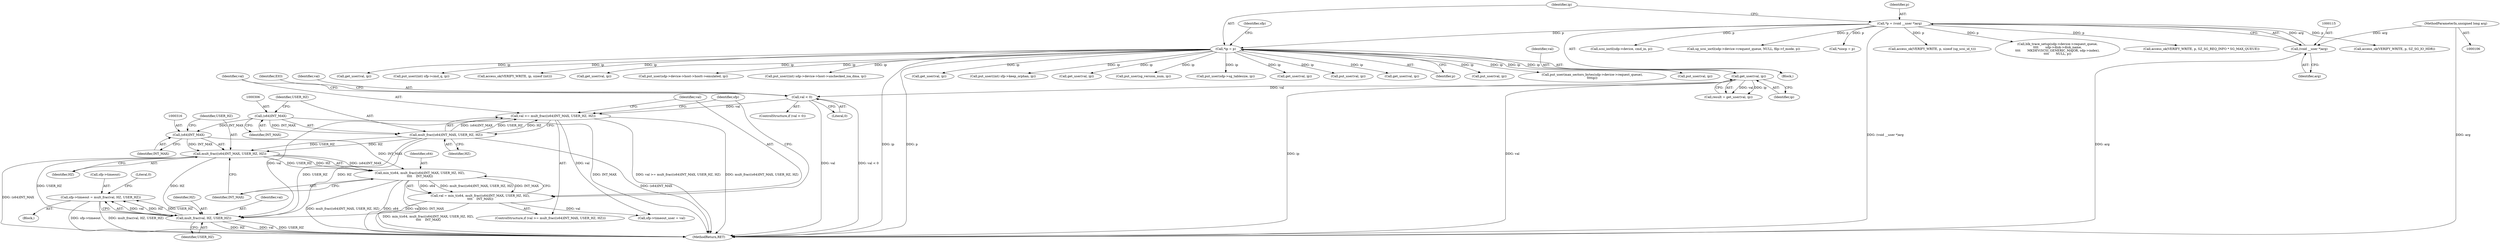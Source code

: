 digraph "0_linux_3e0097499839e0fe3af380410eababe5a47c4cf9_0@pointer" {
"1000326" [label="(Call,sfp->timeout = mult_frac(val, HZ, USER_HZ))"];
"1000330" [label="(Call,mult_frac(val, HZ, USER_HZ))"];
"1000302" [label="(Call,val >= mult_frac((s64)INT_MAX, USER_HZ, HZ))"];
"1000295" [label="(Call,val < 0)"];
"1000287" [label="(Call,get_user(val, ip))"];
"1000118" [label="(Call,*ip = p)"];
"1000112" [label="(Call,*p = (void __user *)arg)"];
"1000114" [label="(Call,(void __user *)arg)"];
"1000109" [label="(MethodParameterIn,unsigned long arg)"];
"1000304" [label="(Call,mult_frac((s64)INT_MAX, USER_HZ, HZ))"];
"1000305" [label="(Call,(s64)INT_MAX)"];
"1000310" [label="(Call,val = min_t(s64, mult_frac((s64)INT_MAX, USER_HZ, HZ),\n\t\t\t\t    INT_MAX))"];
"1000312" [label="(Call,min_t(s64, mult_frac((s64)INT_MAX, USER_HZ, HZ),\n\t\t\t\t    INT_MAX))"];
"1000314" [label="(Call,mult_frac((s64)INT_MAX, USER_HZ, HZ))"];
"1000315" [label="(Call,(s64)INT_MAX)"];
"1000285" [label="(Call,result = get_user(val, ip))"];
"1000304" [label="(Call,mult_frac((s64)INT_MAX, USER_HZ, HZ))"];
"1000110" [label="(Block,)"];
"1000929" [label="(Call,sg_scsi_ioctl(sdp->device->request_queue, NULL, filp->f_mode, p))"];
"1000113" [label="(Identifier,p)"];
"1000311" [label="(Identifier,val)"];
"1000330" [label="(Call,mult_frac(val, HZ, USER_HZ))"];
"1000332" [label="(Identifier,HZ)"];
"1000288" [label="(Identifier,val)"];
"1000333" [label="(Identifier,USER_HZ)"];
"1000112" [label="(Call,*p = (void __user *)arg)"];
"1000307" [label="(Identifier,INT_MAX)"];
"1000492" [label="(Call,get_user(val, ip))"];
"1000320" [label="(Identifier,INT_MAX)"];
"1000305" [label="(Call,(s64)INT_MAX)"];
"1000750" [label="(Call,put_user((int) sfp->keep_orphan, ip))"];
"1000119" [label="(Identifier,ip)"];
"1000116" [label="(Identifier,arg)"];
"1000943" [label="(Call,get_user(val, ip))"];
"1000331" [label="(Identifier,val)"];
"1000189" [label="(Call,access_ok(VERIFY_WRITE, p, SZ_SG_IO_HDR))"];
"1000327" [label="(Call,sfp->timeout)"];
"1000294" [label="(ControlStructure,if (val < 0))"];
"1001054" [label="(Call,scsi_ioctl(sdp->device, cmd_in, p))"];
"1000326" [label="(Call,sfp->timeout = mult_frac(val, HZ, USER_HZ))"];
"1000303" [label="(Identifier,val)"];
"1000289" [label="(Identifier,ip)"];
"1000788" [label="(Call,put_user(sg_version_num, ip))"];
"1000297" [label="(Literal,0)"];
"1000602" [label="(Call,put_user(sdp->sg_tablesize, ip))"];
"1000118" [label="(Call,*ip = p)"];
"1000109" [label="(MethodParameterIn,unsigned long arg)"];
"1000760" [label="(Call,get_user(val, ip))"];
"1000315" [label="(Call,(s64)INT_MAX)"];
"1000132" [label="(Identifier,sfp)"];
"1000302" [label="(Call,val >= mult_frac((s64)INT_MAX, USER_HZ, HZ))"];
"1000318" [label="(Identifier,USER_HZ)"];
"1000699" [label="(Call,put_user(val, ip))"];
"1000734" [label="(Call,get_user(val, ip))"];
"1000120" [label="(Identifier,p)"];
"1000308" [label="(Identifier,USER_HZ)"];
"1000597" [label="(Call,put_user(val, ip))"];
"1000287" [label="(Call,get_user(val, ip))"];
"1000360" [label="(Call,access_ok(VERIFY_WRITE, p, sizeof (sg_scsi_id_t)))"];
"1000301" [label="(ControlStructure,if (val >= mult_frac((s64)INT_MAX, USER_HZ, HZ)))"];
"1000314" [label="(Call,mult_frac((s64)INT_MAX, USER_HZ, HZ))"];
"1000296" [label="(Identifier,val)"];
"1000300" [label="(Identifier,EIO)"];
"1000971" [label="(Call,blk_trace_setup(sdp->device->request_queue,\n\t\t\t\t       sdp->disk->disk_name,\n\t\t\t\t       MKDEV(SCSI_GENERIC_MAJOR, sdp->index),\n\t\t\t\t       NULL, p))"];
"1000961" [label="(Call,put_user(max_sectors_bytes(sdp->device->request_queue),\n\t\t\t\tip))"];
"1000309" [label="(Identifier,HZ)"];
"1000321" [label="(Call,sfp->timeout_user = val)"];
"1000319" [label="(Identifier,HZ)"];
"1000313" [label="(Identifier,s64)"];
"1000801" [label="(Call,put_user(val, ip))"];
"1001060" [label="(MethodReturn,RET)"];
"1000705" [label="(Call,get_user(val, ip))"];
"1000906" [label="(Call,*siocp = p)"];
"1000724" [label="(Call,put_user((int) sfp->cmd_q, ip))"];
"1000295" [label="(Call,val < 0)"];
"1000323" [label="(Identifier,sfp)"];
"1000512" [label="(Call,access_ok(VERIFY_WRITE, ip, sizeof (int)))"];
"1000335" [label="(Literal,0)"];
"1000114" [label="(Call,(void __user *)arg)"];
"1000610" [label="(Call,get_user(val, ip))"];
"1000807" [label="(Call,access_ok(VERIFY_WRITE, p, SZ_SG_REQ_INFO * SG_MAX_QUEUE))"];
"1000167" [label="(Block,)"];
"1000877" [label="(Call,put_user(sdp->device->host->hostt->emulated, ip))"];
"1000312" [label="(Call,min_t(s64, mult_frac((s64)INT_MAX, USER_HZ, HZ),\n\t\t\t\t    INT_MAX))"];
"1000310" [label="(Call,val = min_t(s64, mult_frac((s64)INT_MAX, USER_HZ, HZ),\n\t\t\t\t    INT_MAX))"];
"1000317" [label="(Identifier,INT_MAX)"];
"1000346" [label="(Call,put_user((int) sdp->device->host->unchecked_isa_dma, ip))"];
"1000326" -> "1000167"  [label="AST: "];
"1000326" -> "1000330"  [label="CFG: "];
"1000327" -> "1000326"  [label="AST: "];
"1000330" -> "1000326"  [label="AST: "];
"1000335" -> "1000326"  [label="CFG: "];
"1000326" -> "1001060"  [label="DDG: mult_frac(val, HZ, USER_HZ)"];
"1000326" -> "1001060"  [label="DDG: sfp->timeout"];
"1000330" -> "1000326"  [label="DDG: val"];
"1000330" -> "1000326"  [label="DDG: HZ"];
"1000330" -> "1000326"  [label="DDG: USER_HZ"];
"1000330" -> "1000333"  [label="CFG: "];
"1000331" -> "1000330"  [label="AST: "];
"1000332" -> "1000330"  [label="AST: "];
"1000333" -> "1000330"  [label="AST: "];
"1000330" -> "1001060"  [label="DDG: val"];
"1000330" -> "1001060"  [label="DDG: USER_HZ"];
"1000330" -> "1001060"  [label="DDG: HZ"];
"1000302" -> "1000330"  [label="DDG: val"];
"1000310" -> "1000330"  [label="DDG: val"];
"1000304" -> "1000330"  [label="DDG: HZ"];
"1000304" -> "1000330"  [label="DDG: USER_HZ"];
"1000314" -> "1000330"  [label="DDG: HZ"];
"1000314" -> "1000330"  [label="DDG: USER_HZ"];
"1000302" -> "1000301"  [label="AST: "];
"1000302" -> "1000304"  [label="CFG: "];
"1000303" -> "1000302"  [label="AST: "];
"1000304" -> "1000302"  [label="AST: "];
"1000311" -> "1000302"  [label="CFG: "];
"1000323" -> "1000302"  [label="CFG: "];
"1000302" -> "1001060"  [label="DDG: mult_frac((s64)INT_MAX, USER_HZ, HZ)"];
"1000302" -> "1001060"  [label="DDG: val >= mult_frac((s64)INT_MAX, USER_HZ, HZ)"];
"1000295" -> "1000302"  [label="DDG: val"];
"1000304" -> "1000302"  [label="DDG: (s64)INT_MAX"];
"1000304" -> "1000302"  [label="DDG: USER_HZ"];
"1000304" -> "1000302"  [label="DDG: HZ"];
"1000302" -> "1000321"  [label="DDG: val"];
"1000295" -> "1000294"  [label="AST: "];
"1000295" -> "1000297"  [label="CFG: "];
"1000296" -> "1000295"  [label="AST: "];
"1000297" -> "1000295"  [label="AST: "];
"1000300" -> "1000295"  [label="CFG: "];
"1000303" -> "1000295"  [label="CFG: "];
"1000295" -> "1001060"  [label="DDG: val"];
"1000295" -> "1001060"  [label="DDG: val < 0"];
"1000287" -> "1000295"  [label="DDG: val"];
"1000287" -> "1000285"  [label="AST: "];
"1000287" -> "1000289"  [label="CFG: "];
"1000288" -> "1000287"  [label="AST: "];
"1000289" -> "1000287"  [label="AST: "];
"1000285" -> "1000287"  [label="CFG: "];
"1000287" -> "1001060"  [label="DDG: ip"];
"1000287" -> "1001060"  [label="DDG: val"];
"1000287" -> "1000285"  [label="DDG: val"];
"1000287" -> "1000285"  [label="DDG: ip"];
"1000118" -> "1000287"  [label="DDG: ip"];
"1000118" -> "1000110"  [label="AST: "];
"1000118" -> "1000120"  [label="CFG: "];
"1000119" -> "1000118"  [label="AST: "];
"1000120" -> "1000118"  [label="AST: "];
"1000132" -> "1000118"  [label="CFG: "];
"1000118" -> "1001060"  [label="DDG: p"];
"1000118" -> "1001060"  [label="DDG: ip"];
"1000112" -> "1000118"  [label="DDG: p"];
"1000118" -> "1000346"  [label="DDG: ip"];
"1000118" -> "1000492"  [label="DDG: ip"];
"1000118" -> "1000512"  [label="DDG: ip"];
"1000118" -> "1000597"  [label="DDG: ip"];
"1000118" -> "1000602"  [label="DDG: ip"];
"1000118" -> "1000610"  [label="DDG: ip"];
"1000118" -> "1000699"  [label="DDG: ip"];
"1000118" -> "1000705"  [label="DDG: ip"];
"1000118" -> "1000724"  [label="DDG: ip"];
"1000118" -> "1000734"  [label="DDG: ip"];
"1000118" -> "1000750"  [label="DDG: ip"];
"1000118" -> "1000760"  [label="DDG: ip"];
"1000118" -> "1000788"  [label="DDG: ip"];
"1000118" -> "1000801"  [label="DDG: ip"];
"1000118" -> "1000877"  [label="DDG: ip"];
"1000118" -> "1000943"  [label="DDG: ip"];
"1000118" -> "1000961"  [label="DDG: ip"];
"1000112" -> "1000110"  [label="AST: "];
"1000112" -> "1000114"  [label="CFG: "];
"1000113" -> "1000112"  [label="AST: "];
"1000114" -> "1000112"  [label="AST: "];
"1000119" -> "1000112"  [label="CFG: "];
"1000112" -> "1001060"  [label="DDG: (void __user *)arg"];
"1000114" -> "1000112"  [label="DDG: arg"];
"1000112" -> "1000189"  [label="DDG: p"];
"1000112" -> "1000360"  [label="DDG: p"];
"1000112" -> "1000807"  [label="DDG: p"];
"1000112" -> "1000906"  [label="DDG: p"];
"1000112" -> "1000929"  [label="DDG: p"];
"1000112" -> "1000971"  [label="DDG: p"];
"1000112" -> "1001054"  [label="DDG: p"];
"1000114" -> "1000116"  [label="CFG: "];
"1000115" -> "1000114"  [label="AST: "];
"1000116" -> "1000114"  [label="AST: "];
"1000114" -> "1001060"  [label="DDG: arg"];
"1000109" -> "1000114"  [label="DDG: arg"];
"1000109" -> "1000106"  [label="AST: "];
"1000109" -> "1001060"  [label="DDG: arg"];
"1000304" -> "1000309"  [label="CFG: "];
"1000305" -> "1000304"  [label="AST: "];
"1000308" -> "1000304"  [label="AST: "];
"1000309" -> "1000304"  [label="AST: "];
"1000304" -> "1001060"  [label="DDG: (s64)INT_MAX"];
"1000305" -> "1000304"  [label="DDG: INT_MAX"];
"1000304" -> "1000314"  [label="DDG: USER_HZ"];
"1000304" -> "1000314"  [label="DDG: HZ"];
"1000305" -> "1000307"  [label="CFG: "];
"1000306" -> "1000305"  [label="AST: "];
"1000307" -> "1000305"  [label="AST: "];
"1000308" -> "1000305"  [label="CFG: "];
"1000305" -> "1001060"  [label="DDG: INT_MAX"];
"1000305" -> "1000315"  [label="DDG: INT_MAX"];
"1000310" -> "1000301"  [label="AST: "];
"1000310" -> "1000312"  [label="CFG: "];
"1000311" -> "1000310"  [label="AST: "];
"1000312" -> "1000310"  [label="AST: "];
"1000323" -> "1000310"  [label="CFG: "];
"1000310" -> "1001060"  [label="DDG: min_t(s64, mult_frac((s64)INT_MAX, USER_HZ, HZ),\n\t\t\t\t    INT_MAX)"];
"1000312" -> "1000310"  [label="DDG: s64"];
"1000312" -> "1000310"  [label="DDG: mult_frac((s64)INT_MAX, USER_HZ, HZ)"];
"1000312" -> "1000310"  [label="DDG: INT_MAX"];
"1000310" -> "1000321"  [label="DDG: val"];
"1000312" -> "1000320"  [label="CFG: "];
"1000313" -> "1000312"  [label="AST: "];
"1000314" -> "1000312"  [label="AST: "];
"1000320" -> "1000312"  [label="AST: "];
"1000312" -> "1001060"  [label="DDG: s64"];
"1000312" -> "1001060"  [label="DDG: INT_MAX"];
"1000312" -> "1001060"  [label="DDG: mult_frac((s64)INT_MAX, USER_HZ, HZ)"];
"1000314" -> "1000312"  [label="DDG: (s64)INT_MAX"];
"1000314" -> "1000312"  [label="DDG: USER_HZ"];
"1000314" -> "1000312"  [label="DDG: HZ"];
"1000315" -> "1000312"  [label="DDG: INT_MAX"];
"1000314" -> "1000319"  [label="CFG: "];
"1000315" -> "1000314"  [label="AST: "];
"1000318" -> "1000314"  [label="AST: "];
"1000319" -> "1000314"  [label="AST: "];
"1000320" -> "1000314"  [label="CFG: "];
"1000314" -> "1001060"  [label="DDG: (s64)INT_MAX"];
"1000315" -> "1000314"  [label="DDG: INT_MAX"];
"1000315" -> "1000317"  [label="CFG: "];
"1000316" -> "1000315"  [label="AST: "];
"1000317" -> "1000315"  [label="AST: "];
"1000318" -> "1000315"  [label="CFG: "];
}
